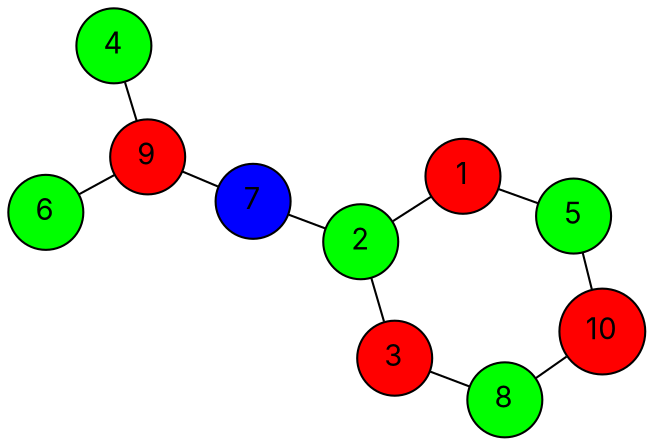 graph G {
  layout=neato;
  overlap=false;
  splines=true;
  node [shape=circle, style=filled, fontname=Inter];
  1 [label="1", fillcolor="red", tooltip="v1 color 0"];
  2 [label="2", fillcolor="green", tooltip="v2 color 1"];
  3 [label="3", fillcolor="red", tooltip="v3 color 0"];
  4 [label="4", fillcolor="green", tooltip="v4 color 1"];
  5 [label="5", fillcolor="green", tooltip="v5 color 1"];
  6 [label="6", fillcolor="green", tooltip="v6 color 1"];
  7 [label="7", fillcolor="blue", tooltip="v7 color 2"];
  8 [label="8", fillcolor="green", tooltip="v8 color 1"];
  9 [label="9", fillcolor="red", tooltip="v9 color 0"];
  10 [label="10", fillcolor="red", tooltip="v10 color 0"];
  1 -- 2;
  1 -- 5;
  2 -- 3;
  2 -- 7;
  3 -- 8;
  4 -- 9;
  5 -- 10;
  6 -- 9;
  7 -- 9;
  8 -- 10;
}
